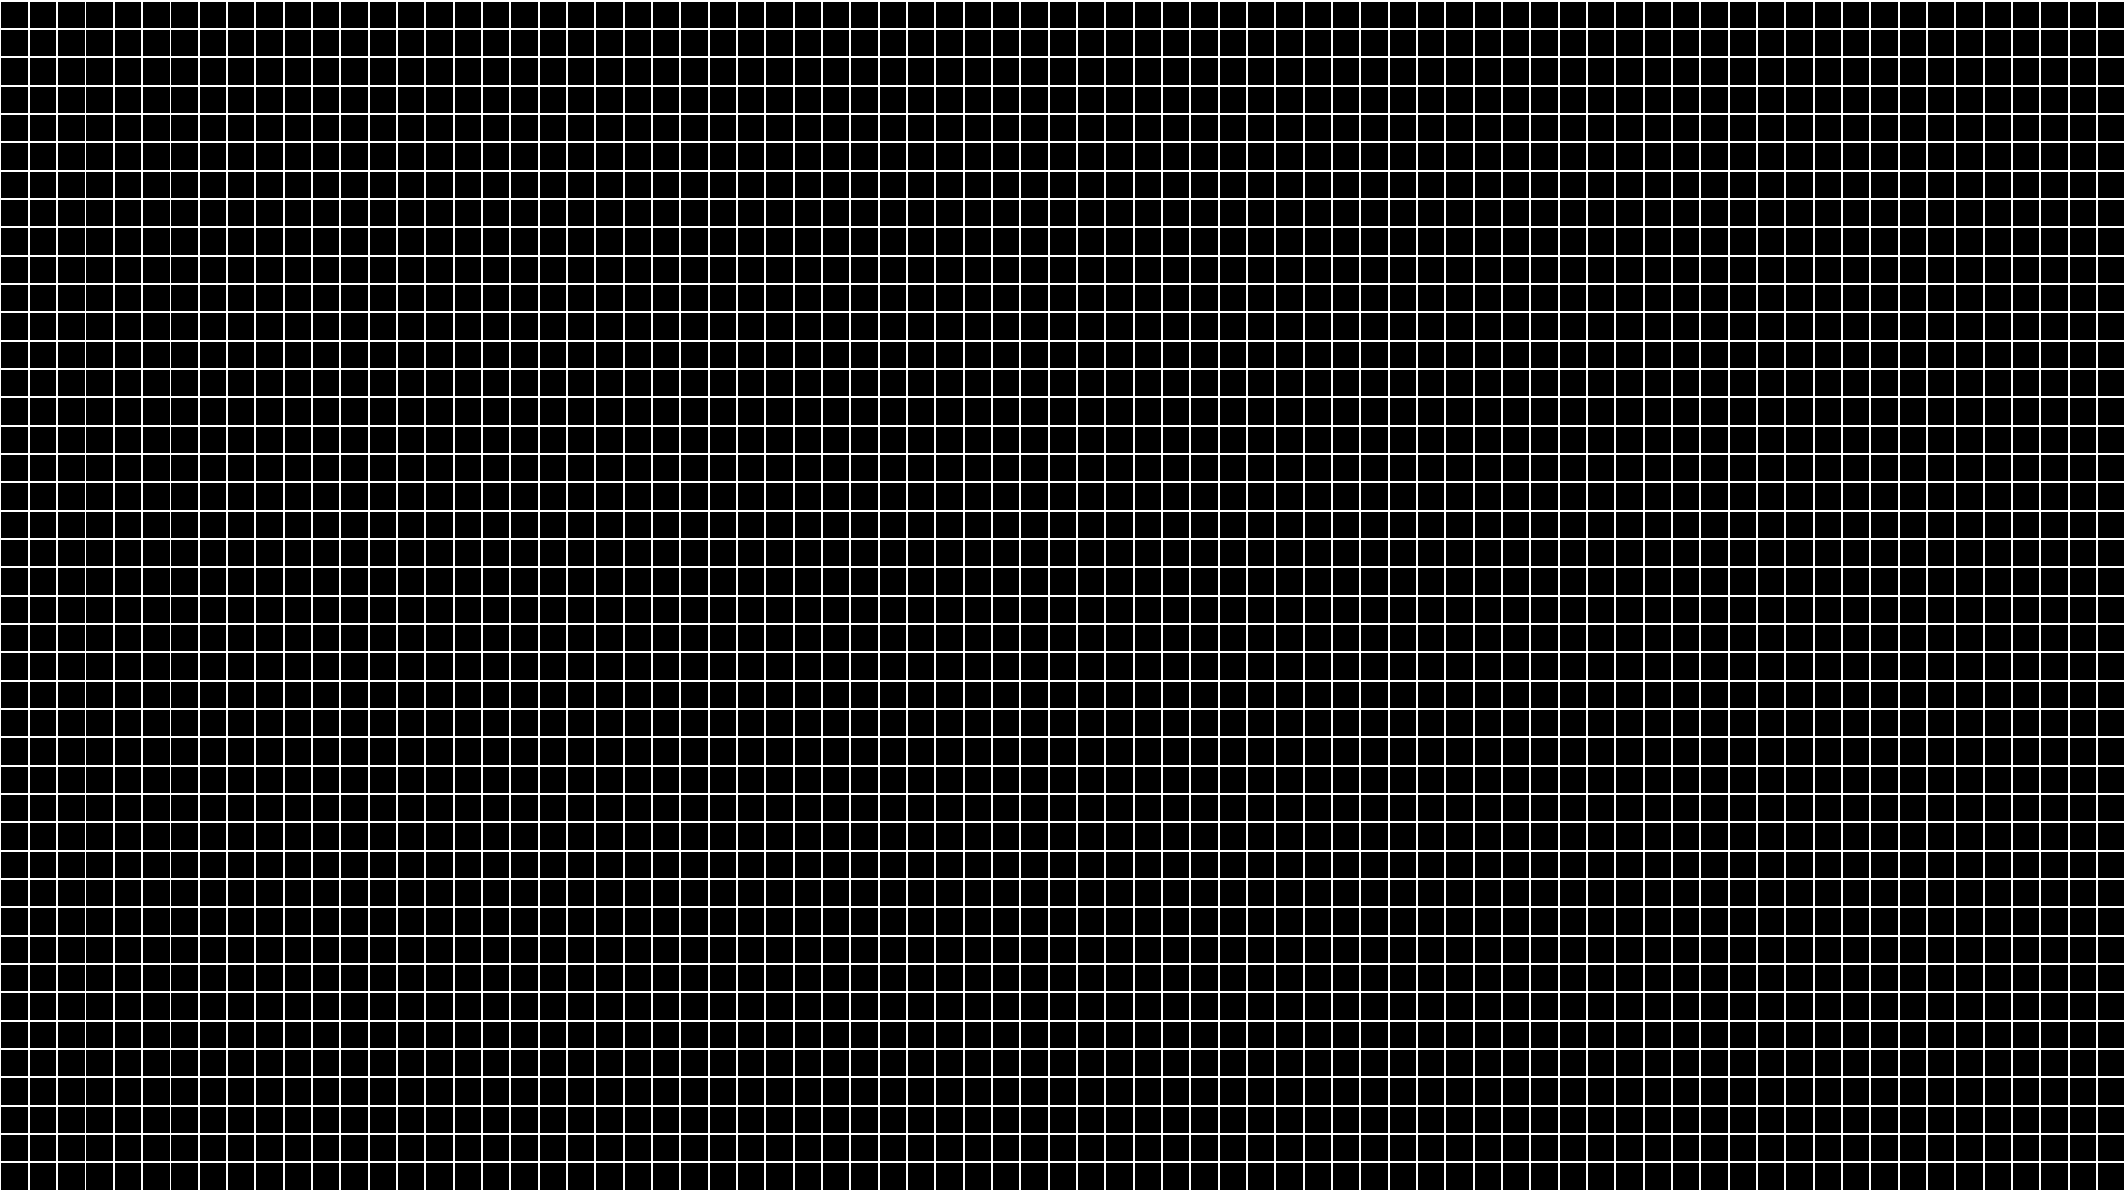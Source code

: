 //pen lines_p = rgb(0.25490196078431371,0.41176470588235292,0.88235294117647056)+white; //lightened royalblue(web)
pen lines_p = white;
//real aspectratio = 1440/900;
real aspectratio = 16/9;
real correction = 293/351; // if projecting 4:3
real correction = 1; // if projecting 16:9
real hgridspacing = .5cm;
real vgridspacing = hgridspacing*correction; // correction for non-square projection
int nheight = 42;
int nwidth = round(nheight*aspectratio*correction);
real height = nheight*vgridspacing;
real width = nwidth*hgridspacing; 
fill(scale(width,height)*unitsquare, black); // black background
size(width, 0);
for(int i = 0; i <= nwidth; ++i)
  draw((hgridspacing*i,0)--(hgridspacing*i,height),lines_p);
for(int j = 0; j <= nheight; ++j)
  draw((0,vgridspacing*j)--(width,vgridspacing*j),lines_p);


